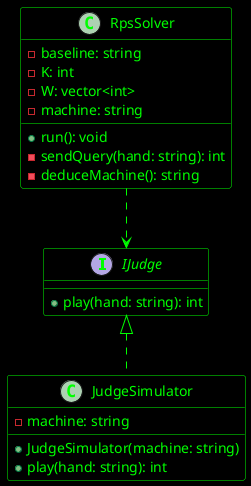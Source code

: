 @startuml TD
skinparam BackgroundColor black
skinparam DefaultFontColor #00FF00
skinparam DefaultFontName 'Liga SFMono Nerd Font'
skinparam ClassBorderColor #00FF00
skinparam ClassBackgroundColor black
skinparam ClassFontColor #00FF00
skinparam ClassAttributeIconColor #00FF00
skinparam InterfaceBorderColor #00FF00
skinparam InterfaceBackgroundColor black
skinparam InterfaceFontColor #00FF00
skinparam ArrowColor #00FF00

interface IJudge {
    + play(hand: string): int
}

class RpsSolver {
    - baseline: string
    - K: int
    - W: vector<int>
    - machine: string
    + run(): void
    - sendQuery(hand: string): int
    - deduceMachine(): string
}

class JudgeSimulator {
    - machine: string
    + JudgeSimulator(machine: string)
    + play(hand: string): int
}

IJudge <|.. JudgeSimulator
RpsSolver ..> IJudge

@enduml

